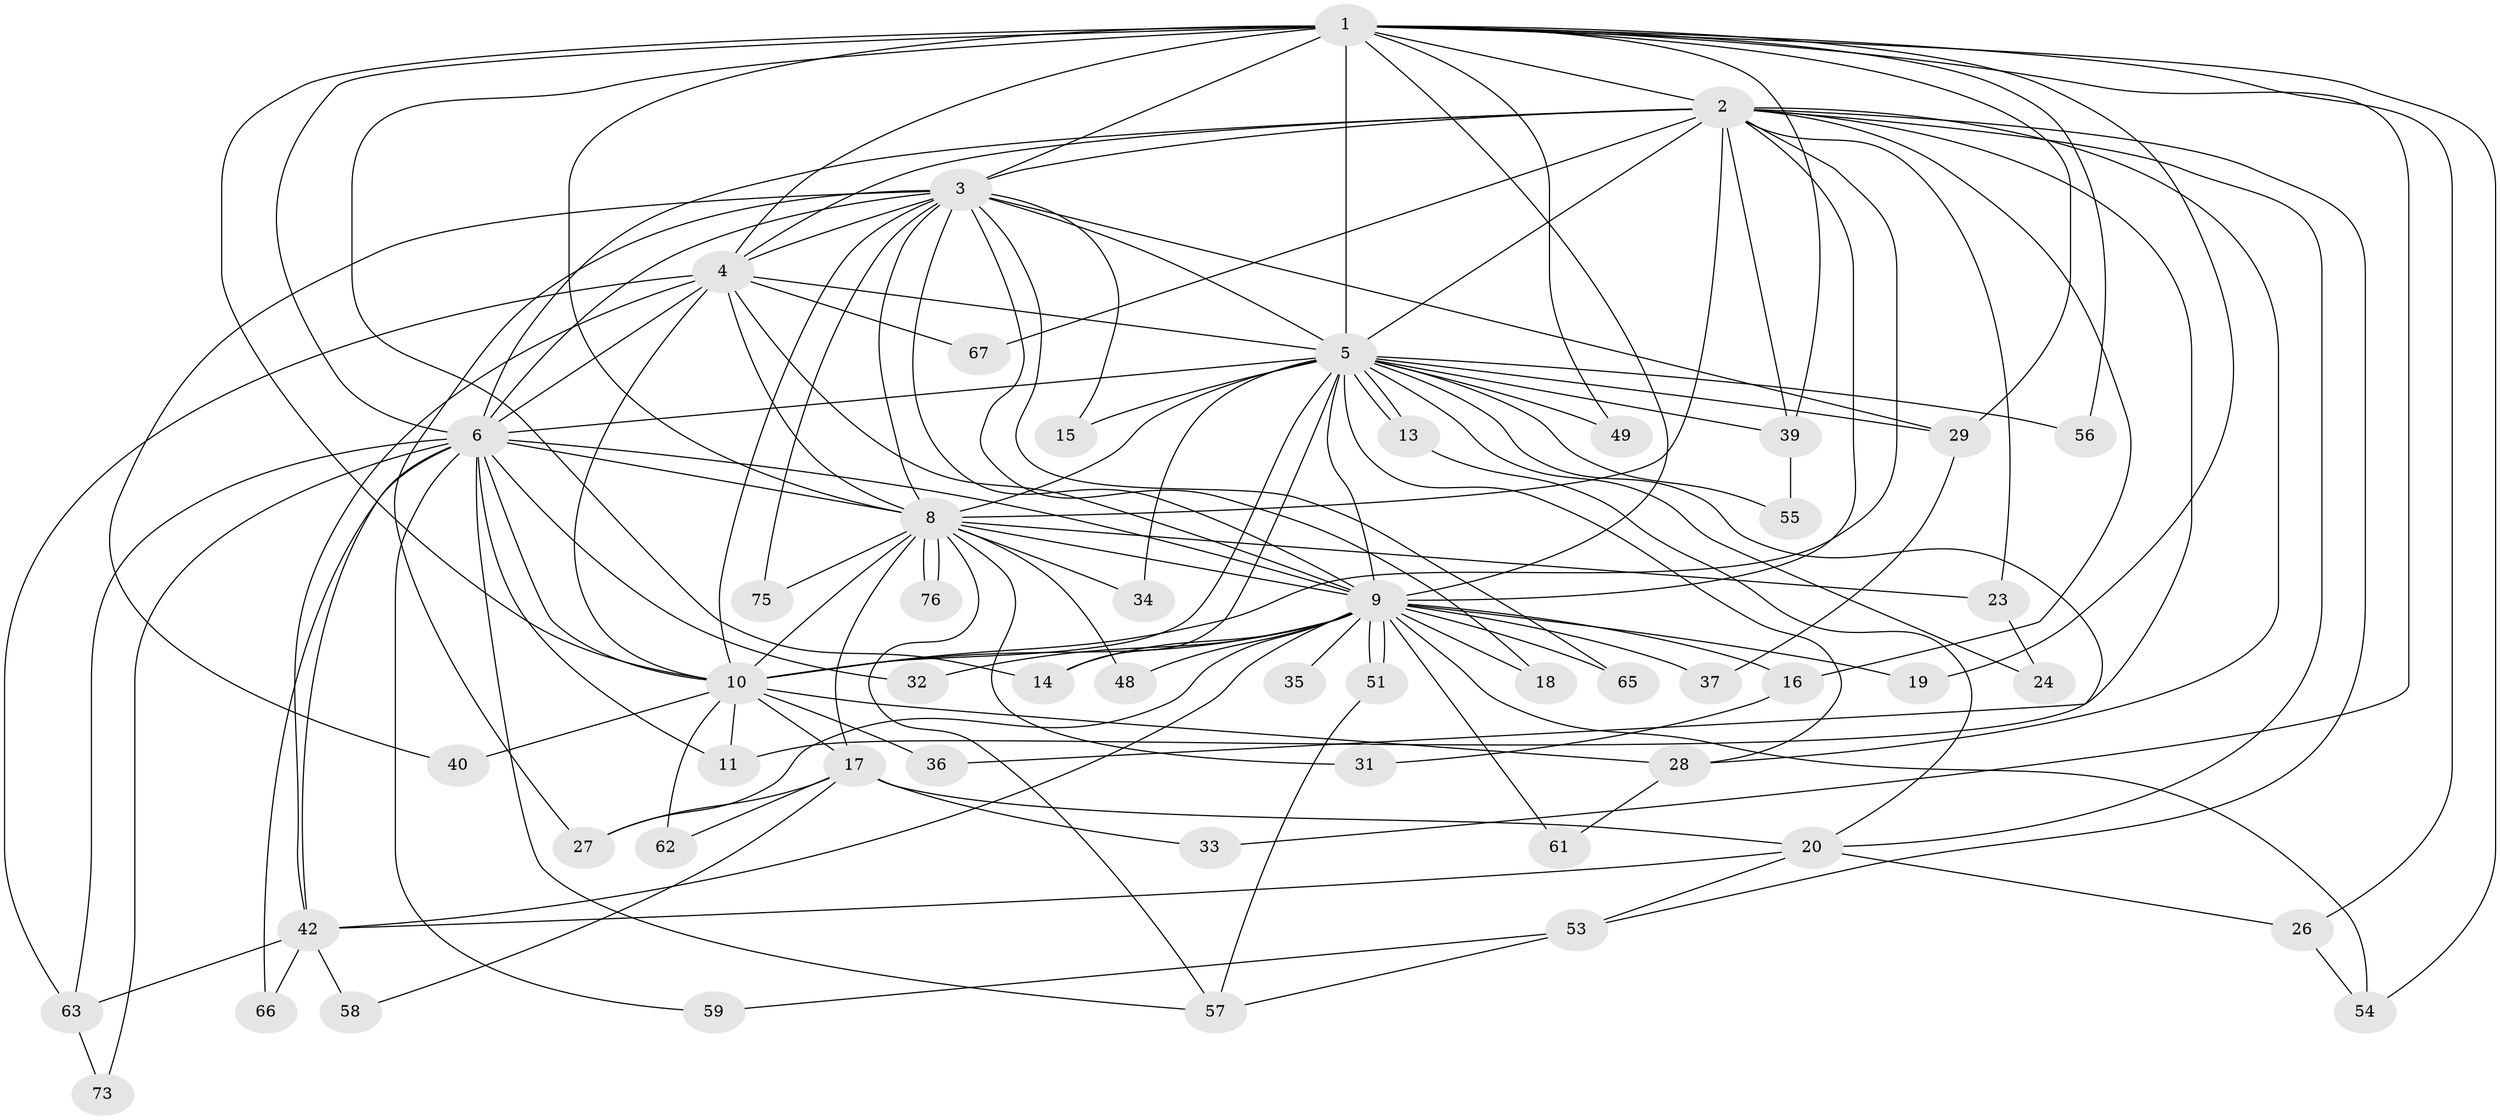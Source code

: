 // original degree distribution, {13: 0.02631578947368421, 18: 0.039473684210526314, 15: 0.02631578947368421, 25: 0.013157894736842105, 17: 0.013157894736842105, 26: 0.013157894736842105, 3: 0.2631578947368421, 2: 0.5, 8: 0.013157894736842105, 6: 0.02631578947368421, 4: 0.06578947368421052}
// Generated by graph-tools (version 1.1) at 2025/41/03/06/25 10:41:39]
// undirected, 53 vertices, 136 edges
graph export_dot {
graph [start="1"]
  node [color=gray90,style=filled];
  1 [super="+7"];
  2 [super="+25"];
  3 [super="+64"];
  4 [super="+12"];
  5 [super="+21"];
  6 [super="+44"];
  8 [super="+68"];
  9 [super="+30"];
  10 [super="+50"];
  11 [super="+41"];
  13;
  14 [super="+43"];
  15;
  16;
  17 [super="+22"];
  18;
  19;
  20 [super="+45"];
  23;
  24;
  26;
  27 [super="+69"];
  28 [super="+47"];
  29;
  31;
  32;
  33;
  34;
  35;
  36 [super="+38"];
  37;
  39 [super="+46"];
  40;
  42 [super="+52"];
  48;
  49;
  51 [super="+60"];
  53 [super="+72"];
  54 [super="+74"];
  55;
  56;
  57 [super="+71"];
  58;
  59;
  61;
  62;
  63 [super="+70"];
  65;
  66;
  67;
  73;
  75;
  76;
  1 -- 2 [weight=2];
  1 -- 3 [weight=2];
  1 -- 4 [weight=2];
  1 -- 5 [weight=3];
  1 -- 6 [weight=2];
  1 -- 8 [weight=2];
  1 -- 9 [weight=2];
  1 -- 10 [weight=2];
  1 -- 19;
  1 -- 29;
  1 -- 33;
  1 -- 39;
  1 -- 49;
  1 -- 54;
  1 -- 56;
  1 -- 26;
  1 -- 14;
  2 -- 3;
  2 -- 4 [weight=2];
  2 -- 5;
  2 -- 6;
  2 -- 8;
  2 -- 9;
  2 -- 10;
  2 -- 16;
  2 -- 20;
  2 -- 23;
  2 -- 28;
  2 -- 53;
  2 -- 67;
  2 -- 39;
  2 -- 11;
  3 -- 4;
  3 -- 5;
  3 -- 6;
  3 -- 8;
  3 -- 9;
  3 -- 10;
  3 -- 15;
  3 -- 18;
  3 -- 27;
  3 -- 40;
  3 -- 75;
  3 -- 65;
  3 -- 29;
  4 -- 5;
  4 -- 6;
  4 -- 8;
  4 -- 9;
  4 -- 10 [weight=2];
  4 -- 67;
  4 -- 63;
  4 -- 42;
  5 -- 6;
  5 -- 8 [weight=2];
  5 -- 9 [weight=2];
  5 -- 10;
  5 -- 13;
  5 -- 13;
  5 -- 14;
  5 -- 15;
  5 -- 24;
  5 -- 29;
  5 -- 34;
  5 -- 36;
  5 -- 39;
  5 -- 49;
  5 -- 55;
  5 -- 56;
  5 -- 28;
  6 -- 8;
  6 -- 9 [weight=2];
  6 -- 10;
  6 -- 11;
  6 -- 32;
  6 -- 42;
  6 -- 57;
  6 -- 63;
  6 -- 66;
  6 -- 73;
  6 -- 59;
  8 -- 9;
  8 -- 10;
  8 -- 17;
  8 -- 23;
  8 -- 31;
  8 -- 34;
  8 -- 48;
  8 -- 76;
  8 -- 76;
  8 -- 57;
  8 -- 75;
  9 -- 10;
  9 -- 14;
  9 -- 16;
  9 -- 18;
  9 -- 19;
  9 -- 27;
  9 -- 32;
  9 -- 35 [weight=2];
  9 -- 37;
  9 -- 48;
  9 -- 51 [weight=2];
  9 -- 51;
  9 -- 54;
  9 -- 61;
  9 -- 65;
  9 -- 42;
  10 -- 11;
  10 -- 17 [weight=2];
  10 -- 28;
  10 -- 36 [weight=2];
  10 -- 40;
  10 -- 62;
  13 -- 20;
  16 -- 31;
  17 -- 33;
  17 -- 58;
  17 -- 62;
  17 -- 20;
  17 -- 27;
  20 -- 26;
  20 -- 53;
  20 -- 42;
  23 -- 24;
  26 -- 54;
  28 -- 61;
  29 -- 37;
  39 -- 55;
  42 -- 58;
  42 -- 66;
  42 -- 63;
  51 -- 57;
  53 -- 59;
  53 -- 57;
  63 -- 73;
}
